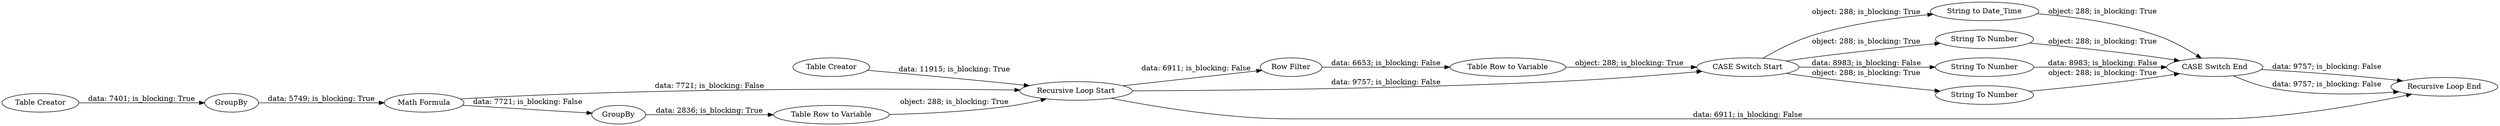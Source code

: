 digraph {
	"2518473038687596604_34" [label="Recursive Loop Start"]
	"-1193292927653617257_43" [label="String to Date_Time"]
	"-1193292927653617257_25" [label="String To Number"]
	"2518473038687596604_17" [label="Table Row to Variable"]
	"2518473038687596604_39" [label="Row Filter"]
	"2518473038687596604_13" [label="Table Creator"]
	"2518473038687596604_37" [label=GroupBy]
	"2518473038687596604_2" [label="Table Creator"]
	"2518473038687596604_40" [label="Math Formula"]
	"-1193292927653617257_9" [label="String To Number"]
	"2518473038687596604_6" [label=GroupBy]
	"-1193292927653617257_26" [label="CASE Switch End"]
	"-1193292927653617257_22" [label="CASE Switch Start"]
	"-1193292927653617257_42" [label="String To Number"]
	"2518473038687596604_41" [label="Recursive Loop End"]
	"2518473038687596604_38" [label="Table Row to Variable"]
	"-1193292927653617257_9" -> "-1193292927653617257_26" [label="data: 8983; is_blocking: False"]
	"2518473038687596604_38" -> "2518473038687596604_34" [label="object: 288; is_blocking: True"]
	"2518473038687596604_34" -> "2518473038687596604_39" [label="data: 6911; is_blocking: False"]
	"2518473038687596604_40" -> "2518473038687596604_34" [label="data: 7721; is_blocking: False"]
	"-1193292927653617257_22" -> "-1193292927653617257_43" [label="object: 288; is_blocking: True"]
	"2518473038687596604_37" -> "2518473038687596604_38" [label="data: 2836; is_blocking: True"]
	"-1193292927653617257_22" -> "-1193292927653617257_9" [label="data: 8983; is_blocking: False"]
	"-1193292927653617257_22" -> "-1193292927653617257_25" [label="object: 288; is_blocking: True"]
	"2518473038687596604_13" -> "2518473038687596604_34" [label="data: 11915; is_blocking: True"]
	"-1193292927653617257_25" -> "-1193292927653617257_26" [label="object: 288; is_blocking: True"]
	"2518473038687596604_17" -> "-1193292927653617257_22" [label="object: 288; is_blocking: True"]
	"2518473038687596604_40" -> "2518473038687596604_37" [label="data: 7721; is_blocking: False"]
	"2518473038687596604_34" -> "-1193292927653617257_22" [label="data: 9757; is_blocking: False"]
	"2518473038687596604_2" -> "2518473038687596604_6" [label="data: 7401; is_blocking: True"]
	"-1193292927653617257_43" -> "-1193292927653617257_26" [label="object: 288; is_blocking: True"]
	"-1193292927653617257_22" -> "-1193292927653617257_42" [label="object: 288; is_blocking: True"]
	"2518473038687596604_39" -> "2518473038687596604_17" [label="data: 6653; is_blocking: False"]
	"-1193292927653617257_26" -> "2518473038687596604_41" [label="data: 9757; is_blocking: False"]
	"-1193292927653617257_42" -> "-1193292927653617257_26" [label="object: 288; is_blocking: True"]
	"-1193292927653617257_26" -> "2518473038687596604_41" [label="data: 9757; is_blocking: False"]
	"2518473038687596604_6" -> "2518473038687596604_40" [label="data: 5749; is_blocking: True"]
	"2518473038687596604_34" -> "2518473038687596604_41" [label="data: 6911; is_blocking: False"]
	rankdir=LR
}
